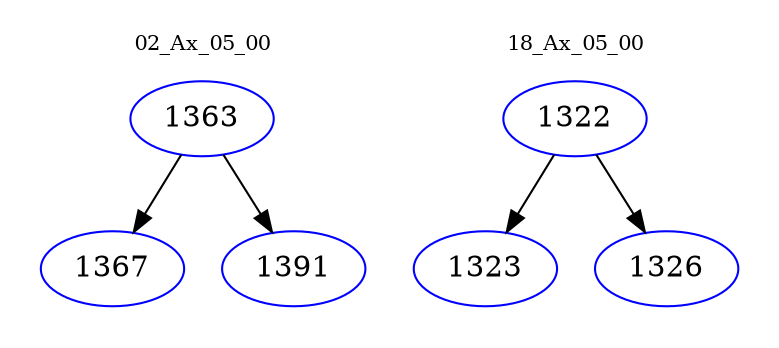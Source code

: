 digraph{
subgraph cluster_0 {
color = white
label = "02_Ax_05_00";
fontsize=10;
T0_1363 [label="1363", color="blue"]
T0_1363 -> T0_1367 [color="black"]
T0_1367 [label="1367", color="blue"]
T0_1363 -> T0_1391 [color="black"]
T0_1391 [label="1391", color="blue"]
}
subgraph cluster_1 {
color = white
label = "18_Ax_05_00";
fontsize=10;
T1_1322 [label="1322", color="blue"]
T1_1322 -> T1_1323 [color="black"]
T1_1323 [label="1323", color="blue"]
T1_1322 -> T1_1326 [color="black"]
T1_1326 [label="1326", color="blue"]
}
}
